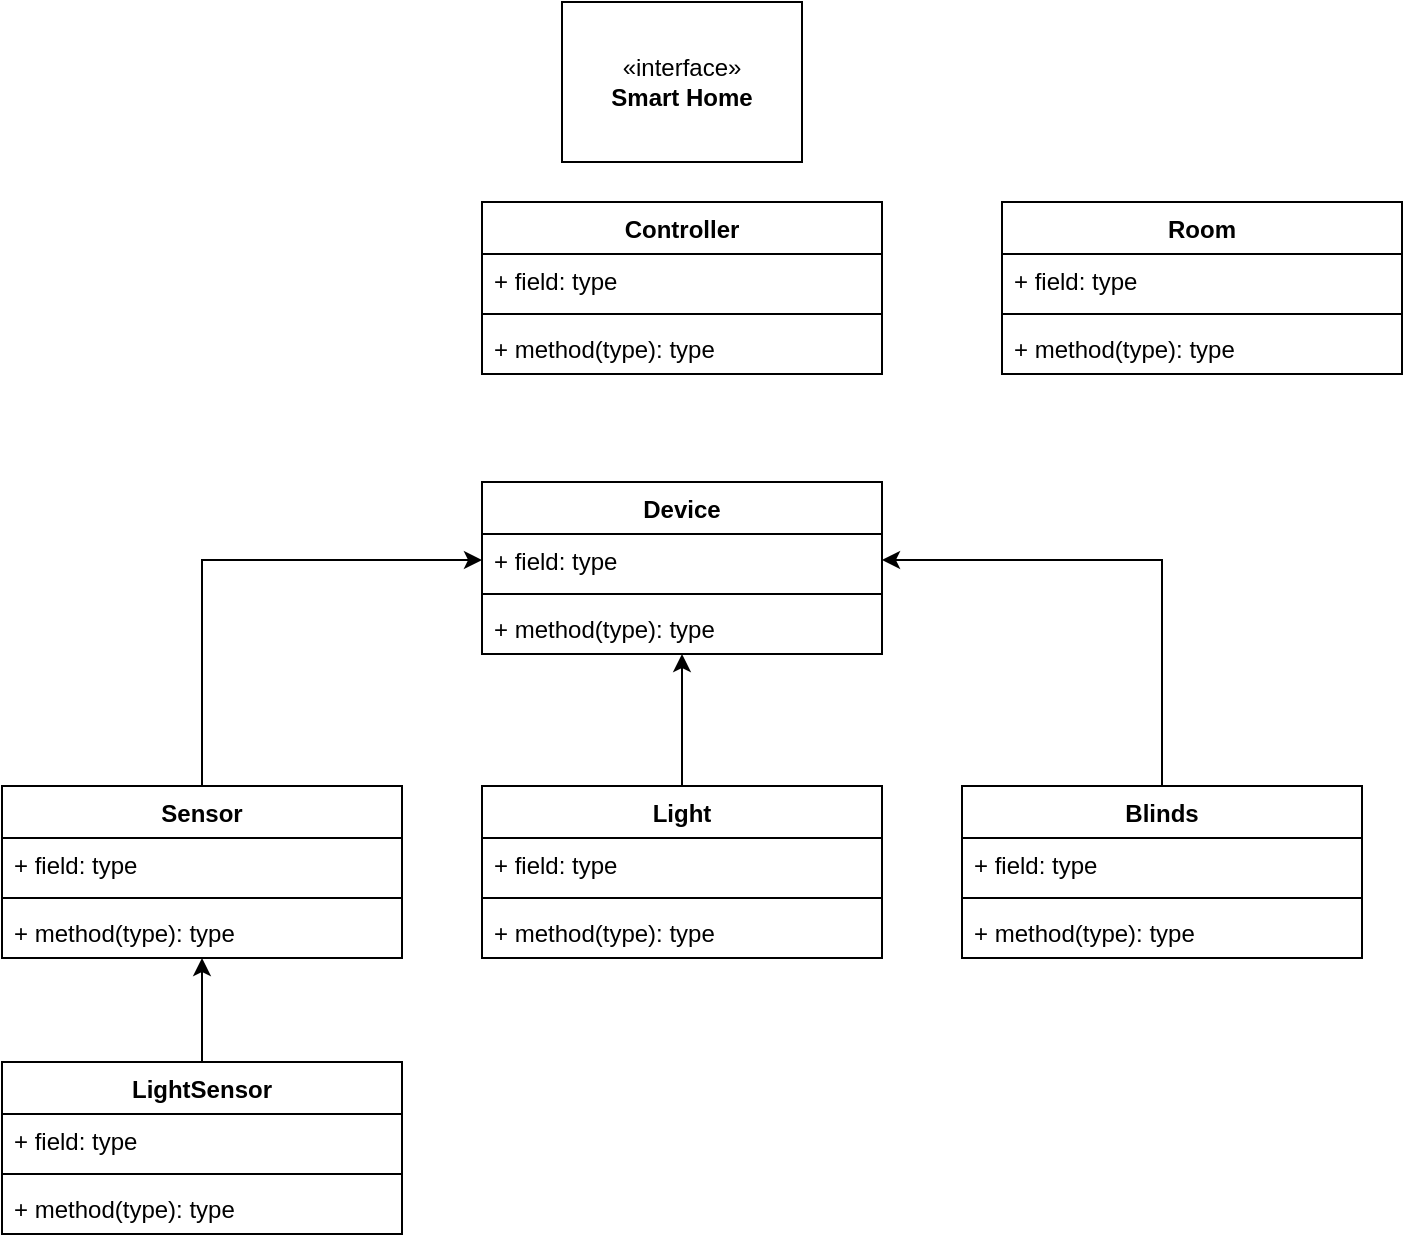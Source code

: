 <mxfile version="24.9.1">
  <diagram id="C5RBs43oDa-KdzZeNtuy" name="Page-1">
    <mxGraphModel dx="1235" dy="624" grid="1" gridSize="10" guides="1" tooltips="1" connect="1" arrows="1" fold="1" page="1" pageScale="1" pageWidth="827" pageHeight="1169" math="0" shadow="0">
      <root>
        <mxCell id="WIyWlLk6GJQsqaUBKTNV-0" />
        <mxCell id="WIyWlLk6GJQsqaUBKTNV-1" parent="WIyWlLk6GJQsqaUBKTNV-0" />
        <mxCell id="mUcVVVCAXroYi27Kth8p-42" value="Controller" style="swimlane;fontStyle=1;align=center;verticalAlign=top;childLayout=stackLayout;horizontal=1;startSize=26;horizontalStack=0;resizeParent=1;resizeParentMax=0;resizeLast=0;collapsible=1;marginBottom=0;whiteSpace=wrap;html=1;" vertex="1" parent="WIyWlLk6GJQsqaUBKTNV-1">
          <mxGeometry x="460" y="250" width="200" height="86" as="geometry" />
        </mxCell>
        <mxCell id="mUcVVVCAXroYi27Kth8p-43" value="+ field: type" style="text;strokeColor=none;fillColor=none;align=left;verticalAlign=top;spacingLeft=4;spacingRight=4;overflow=hidden;rotatable=0;points=[[0,0.5],[1,0.5]];portConstraint=eastwest;whiteSpace=wrap;html=1;" vertex="1" parent="mUcVVVCAXroYi27Kth8p-42">
          <mxGeometry y="26" width="200" height="26" as="geometry" />
        </mxCell>
        <mxCell id="mUcVVVCAXroYi27Kth8p-44" value="" style="line;strokeWidth=1;fillColor=none;align=left;verticalAlign=middle;spacingTop=-1;spacingLeft=3;spacingRight=3;rotatable=0;labelPosition=right;points=[];portConstraint=eastwest;strokeColor=inherit;" vertex="1" parent="mUcVVVCAXroYi27Kth8p-42">
          <mxGeometry y="52" width="200" height="8" as="geometry" />
        </mxCell>
        <mxCell id="mUcVVVCAXroYi27Kth8p-45" value="+ method(type): type" style="text;strokeColor=none;fillColor=none;align=left;verticalAlign=top;spacingLeft=4;spacingRight=4;overflow=hidden;rotatable=0;points=[[0,0.5],[1,0.5]];portConstraint=eastwest;whiteSpace=wrap;html=1;" vertex="1" parent="mUcVVVCAXroYi27Kth8p-42">
          <mxGeometry y="60" width="200" height="26" as="geometry" />
        </mxCell>
        <mxCell id="mUcVVVCAXroYi27Kth8p-46" value="«interface»&lt;br&gt;&lt;b&gt;Smart Home&lt;/b&gt;" style="html=1;whiteSpace=wrap;" vertex="1" parent="WIyWlLk6GJQsqaUBKTNV-1">
          <mxGeometry x="500" y="150" width="120" height="80" as="geometry" />
        </mxCell>
        <mxCell id="mUcVVVCAXroYi27Kth8p-47" value="Device" style="swimlane;fontStyle=1;align=center;verticalAlign=top;childLayout=stackLayout;horizontal=1;startSize=26;horizontalStack=0;resizeParent=1;resizeParentMax=0;resizeLast=0;collapsible=1;marginBottom=0;whiteSpace=wrap;html=1;" vertex="1" parent="WIyWlLk6GJQsqaUBKTNV-1">
          <mxGeometry x="460" y="390" width="200" height="86" as="geometry" />
        </mxCell>
        <mxCell id="mUcVVVCAXroYi27Kth8p-48" value="+ field: type" style="text;strokeColor=none;fillColor=none;align=left;verticalAlign=top;spacingLeft=4;spacingRight=4;overflow=hidden;rotatable=0;points=[[0,0.5],[1,0.5]];portConstraint=eastwest;whiteSpace=wrap;html=1;" vertex="1" parent="mUcVVVCAXroYi27Kth8p-47">
          <mxGeometry y="26" width="200" height="26" as="geometry" />
        </mxCell>
        <mxCell id="mUcVVVCAXroYi27Kth8p-49" value="" style="line;strokeWidth=1;fillColor=none;align=left;verticalAlign=middle;spacingTop=-1;spacingLeft=3;spacingRight=3;rotatable=0;labelPosition=right;points=[];portConstraint=eastwest;strokeColor=inherit;" vertex="1" parent="mUcVVVCAXroYi27Kth8p-47">
          <mxGeometry y="52" width="200" height="8" as="geometry" />
        </mxCell>
        <mxCell id="mUcVVVCAXroYi27Kth8p-50" value="+ method(type): type" style="text;strokeColor=none;fillColor=none;align=left;verticalAlign=top;spacingLeft=4;spacingRight=4;overflow=hidden;rotatable=0;points=[[0,0.5],[1,0.5]];portConstraint=eastwest;whiteSpace=wrap;html=1;" vertex="1" parent="mUcVVVCAXroYi27Kth8p-47">
          <mxGeometry y="60" width="200" height="26" as="geometry" />
        </mxCell>
        <mxCell id="mUcVVVCAXroYi27Kth8p-70" style="edgeStyle=orthogonalEdgeStyle;rounded=0;orthogonalLoop=1;jettySize=auto;html=1;entryX=0;entryY=0.5;entryDx=0;entryDy=0;" edge="1" parent="WIyWlLk6GJQsqaUBKTNV-1" source="mUcVVVCAXroYi27Kth8p-51" target="mUcVVVCAXroYi27Kth8p-48">
          <mxGeometry relative="1" as="geometry" />
        </mxCell>
        <mxCell id="mUcVVVCAXroYi27Kth8p-51" value="Sensor" style="swimlane;fontStyle=1;align=center;verticalAlign=top;childLayout=stackLayout;horizontal=1;startSize=26;horizontalStack=0;resizeParent=1;resizeParentMax=0;resizeLast=0;collapsible=1;marginBottom=0;whiteSpace=wrap;html=1;" vertex="1" parent="WIyWlLk6GJQsqaUBKTNV-1">
          <mxGeometry x="220" y="542" width="200" height="86" as="geometry" />
        </mxCell>
        <mxCell id="mUcVVVCAXroYi27Kth8p-52" value="+ field: type" style="text;strokeColor=none;fillColor=none;align=left;verticalAlign=top;spacingLeft=4;spacingRight=4;overflow=hidden;rotatable=0;points=[[0,0.5],[1,0.5]];portConstraint=eastwest;whiteSpace=wrap;html=1;" vertex="1" parent="mUcVVVCAXroYi27Kth8p-51">
          <mxGeometry y="26" width="200" height="26" as="geometry" />
        </mxCell>
        <mxCell id="mUcVVVCAXroYi27Kth8p-53" value="" style="line;strokeWidth=1;fillColor=none;align=left;verticalAlign=middle;spacingTop=-1;spacingLeft=3;spacingRight=3;rotatable=0;labelPosition=right;points=[];portConstraint=eastwest;strokeColor=inherit;" vertex="1" parent="mUcVVVCAXroYi27Kth8p-51">
          <mxGeometry y="52" width="200" height="8" as="geometry" />
        </mxCell>
        <mxCell id="mUcVVVCAXroYi27Kth8p-54" value="+ method(type): type" style="text;strokeColor=none;fillColor=none;align=left;verticalAlign=top;spacingLeft=4;spacingRight=4;overflow=hidden;rotatable=0;points=[[0,0.5],[1,0.5]];portConstraint=eastwest;whiteSpace=wrap;html=1;" vertex="1" parent="mUcVVVCAXroYi27Kth8p-51">
          <mxGeometry y="60" width="200" height="26" as="geometry" />
        </mxCell>
        <mxCell id="mUcVVVCAXroYi27Kth8p-69" style="edgeStyle=orthogonalEdgeStyle;rounded=0;orthogonalLoop=1;jettySize=auto;html=1;" edge="1" parent="WIyWlLk6GJQsqaUBKTNV-1" source="mUcVVVCAXroYi27Kth8p-55" target="mUcVVVCAXroYi27Kth8p-47">
          <mxGeometry relative="1" as="geometry" />
        </mxCell>
        <mxCell id="mUcVVVCAXroYi27Kth8p-55" value="Light" style="swimlane;fontStyle=1;align=center;verticalAlign=top;childLayout=stackLayout;horizontal=1;startSize=26;horizontalStack=0;resizeParent=1;resizeParentMax=0;resizeLast=0;collapsible=1;marginBottom=0;whiteSpace=wrap;html=1;" vertex="1" parent="WIyWlLk6GJQsqaUBKTNV-1">
          <mxGeometry x="460" y="542" width="200" height="86" as="geometry" />
        </mxCell>
        <mxCell id="mUcVVVCAXroYi27Kth8p-56" value="+ field: type" style="text;strokeColor=none;fillColor=none;align=left;verticalAlign=top;spacingLeft=4;spacingRight=4;overflow=hidden;rotatable=0;points=[[0,0.5],[1,0.5]];portConstraint=eastwest;whiteSpace=wrap;html=1;" vertex="1" parent="mUcVVVCAXroYi27Kth8p-55">
          <mxGeometry y="26" width="200" height="26" as="geometry" />
        </mxCell>
        <mxCell id="mUcVVVCAXroYi27Kth8p-57" value="" style="line;strokeWidth=1;fillColor=none;align=left;verticalAlign=middle;spacingTop=-1;spacingLeft=3;spacingRight=3;rotatable=0;labelPosition=right;points=[];portConstraint=eastwest;strokeColor=inherit;" vertex="1" parent="mUcVVVCAXroYi27Kth8p-55">
          <mxGeometry y="52" width="200" height="8" as="geometry" />
        </mxCell>
        <mxCell id="mUcVVVCAXroYi27Kth8p-58" value="+ method(type): type" style="text;strokeColor=none;fillColor=none;align=left;verticalAlign=top;spacingLeft=4;spacingRight=4;overflow=hidden;rotatable=0;points=[[0,0.5],[1,0.5]];portConstraint=eastwest;whiteSpace=wrap;html=1;" vertex="1" parent="mUcVVVCAXroYi27Kth8p-55">
          <mxGeometry y="60" width="200" height="26" as="geometry" />
        </mxCell>
        <mxCell id="mUcVVVCAXroYi27Kth8p-68" style="edgeStyle=orthogonalEdgeStyle;rounded=0;orthogonalLoop=1;jettySize=auto;html=1;entryX=1;entryY=0.5;entryDx=0;entryDy=0;" edge="1" parent="WIyWlLk6GJQsqaUBKTNV-1" source="mUcVVVCAXroYi27Kth8p-59" target="mUcVVVCAXroYi27Kth8p-48">
          <mxGeometry relative="1" as="geometry" />
        </mxCell>
        <mxCell id="mUcVVVCAXroYi27Kth8p-59" value="Blinds" style="swimlane;fontStyle=1;align=center;verticalAlign=top;childLayout=stackLayout;horizontal=1;startSize=26;horizontalStack=0;resizeParent=1;resizeParentMax=0;resizeLast=0;collapsible=1;marginBottom=0;whiteSpace=wrap;html=1;" vertex="1" parent="WIyWlLk6GJQsqaUBKTNV-1">
          <mxGeometry x="700" y="542" width="200" height="86" as="geometry" />
        </mxCell>
        <mxCell id="mUcVVVCAXroYi27Kth8p-60" value="+ field: type" style="text;strokeColor=none;fillColor=none;align=left;verticalAlign=top;spacingLeft=4;spacingRight=4;overflow=hidden;rotatable=0;points=[[0,0.5],[1,0.5]];portConstraint=eastwest;whiteSpace=wrap;html=1;" vertex="1" parent="mUcVVVCAXroYi27Kth8p-59">
          <mxGeometry y="26" width="200" height="26" as="geometry" />
        </mxCell>
        <mxCell id="mUcVVVCAXroYi27Kth8p-61" value="" style="line;strokeWidth=1;fillColor=none;align=left;verticalAlign=middle;spacingTop=-1;spacingLeft=3;spacingRight=3;rotatable=0;labelPosition=right;points=[];portConstraint=eastwest;strokeColor=inherit;" vertex="1" parent="mUcVVVCAXroYi27Kth8p-59">
          <mxGeometry y="52" width="200" height="8" as="geometry" />
        </mxCell>
        <mxCell id="mUcVVVCAXroYi27Kth8p-62" value="+ method(type): type" style="text;strokeColor=none;fillColor=none;align=left;verticalAlign=top;spacingLeft=4;spacingRight=4;overflow=hidden;rotatable=0;points=[[0,0.5],[1,0.5]];portConstraint=eastwest;whiteSpace=wrap;html=1;" vertex="1" parent="mUcVVVCAXroYi27Kth8p-59">
          <mxGeometry y="60" width="200" height="26" as="geometry" />
        </mxCell>
        <mxCell id="mUcVVVCAXroYi27Kth8p-75" style="edgeStyle=orthogonalEdgeStyle;rounded=0;orthogonalLoop=1;jettySize=auto;html=1;" edge="1" parent="WIyWlLk6GJQsqaUBKTNV-1" source="mUcVVVCAXroYi27Kth8p-71" target="mUcVVVCAXroYi27Kth8p-51">
          <mxGeometry relative="1" as="geometry" />
        </mxCell>
        <mxCell id="mUcVVVCAXroYi27Kth8p-71" value="LightSensor" style="swimlane;fontStyle=1;align=center;verticalAlign=top;childLayout=stackLayout;horizontal=1;startSize=26;horizontalStack=0;resizeParent=1;resizeParentMax=0;resizeLast=0;collapsible=1;marginBottom=0;whiteSpace=wrap;html=1;" vertex="1" parent="WIyWlLk6GJQsqaUBKTNV-1">
          <mxGeometry x="220" y="680" width="200" height="86" as="geometry" />
        </mxCell>
        <mxCell id="mUcVVVCAXroYi27Kth8p-72" value="+ field: type" style="text;strokeColor=none;fillColor=none;align=left;verticalAlign=top;spacingLeft=4;spacingRight=4;overflow=hidden;rotatable=0;points=[[0,0.5],[1,0.5]];portConstraint=eastwest;whiteSpace=wrap;html=1;" vertex="1" parent="mUcVVVCAXroYi27Kth8p-71">
          <mxGeometry y="26" width="200" height="26" as="geometry" />
        </mxCell>
        <mxCell id="mUcVVVCAXroYi27Kth8p-73" value="" style="line;strokeWidth=1;fillColor=none;align=left;verticalAlign=middle;spacingTop=-1;spacingLeft=3;spacingRight=3;rotatable=0;labelPosition=right;points=[];portConstraint=eastwest;strokeColor=inherit;" vertex="1" parent="mUcVVVCAXroYi27Kth8p-71">
          <mxGeometry y="52" width="200" height="8" as="geometry" />
        </mxCell>
        <mxCell id="mUcVVVCAXroYi27Kth8p-74" value="+ method(type): type" style="text;strokeColor=none;fillColor=none;align=left;verticalAlign=top;spacingLeft=4;spacingRight=4;overflow=hidden;rotatable=0;points=[[0,0.5],[1,0.5]];portConstraint=eastwest;whiteSpace=wrap;html=1;" vertex="1" parent="mUcVVVCAXroYi27Kth8p-71">
          <mxGeometry y="60" width="200" height="26" as="geometry" />
        </mxCell>
        <mxCell id="mUcVVVCAXroYi27Kth8p-76" value="Room" style="swimlane;fontStyle=1;align=center;verticalAlign=top;childLayout=stackLayout;horizontal=1;startSize=26;horizontalStack=0;resizeParent=1;resizeParentMax=0;resizeLast=0;collapsible=1;marginBottom=0;whiteSpace=wrap;html=1;" vertex="1" parent="WIyWlLk6GJQsqaUBKTNV-1">
          <mxGeometry x="720" y="250" width="200" height="86" as="geometry" />
        </mxCell>
        <mxCell id="mUcVVVCAXroYi27Kth8p-77" value="+ field: type" style="text;strokeColor=none;fillColor=none;align=left;verticalAlign=top;spacingLeft=4;spacingRight=4;overflow=hidden;rotatable=0;points=[[0,0.5],[1,0.5]];portConstraint=eastwest;whiteSpace=wrap;html=1;" vertex="1" parent="mUcVVVCAXroYi27Kth8p-76">
          <mxGeometry y="26" width="200" height="26" as="geometry" />
        </mxCell>
        <mxCell id="mUcVVVCAXroYi27Kth8p-78" value="" style="line;strokeWidth=1;fillColor=none;align=left;verticalAlign=middle;spacingTop=-1;spacingLeft=3;spacingRight=3;rotatable=0;labelPosition=right;points=[];portConstraint=eastwest;strokeColor=inherit;" vertex="1" parent="mUcVVVCAXroYi27Kth8p-76">
          <mxGeometry y="52" width="200" height="8" as="geometry" />
        </mxCell>
        <mxCell id="mUcVVVCAXroYi27Kth8p-79" value="+ method(type): type" style="text;strokeColor=none;fillColor=none;align=left;verticalAlign=top;spacingLeft=4;spacingRight=4;overflow=hidden;rotatable=0;points=[[0,0.5],[1,0.5]];portConstraint=eastwest;whiteSpace=wrap;html=1;" vertex="1" parent="mUcVVVCAXroYi27Kth8p-76">
          <mxGeometry y="60" width="200" height="26" as="geometry" />
        </mxCell>
      </root>
    </mxGraphModel>
  </diagram>
</mxfile>
